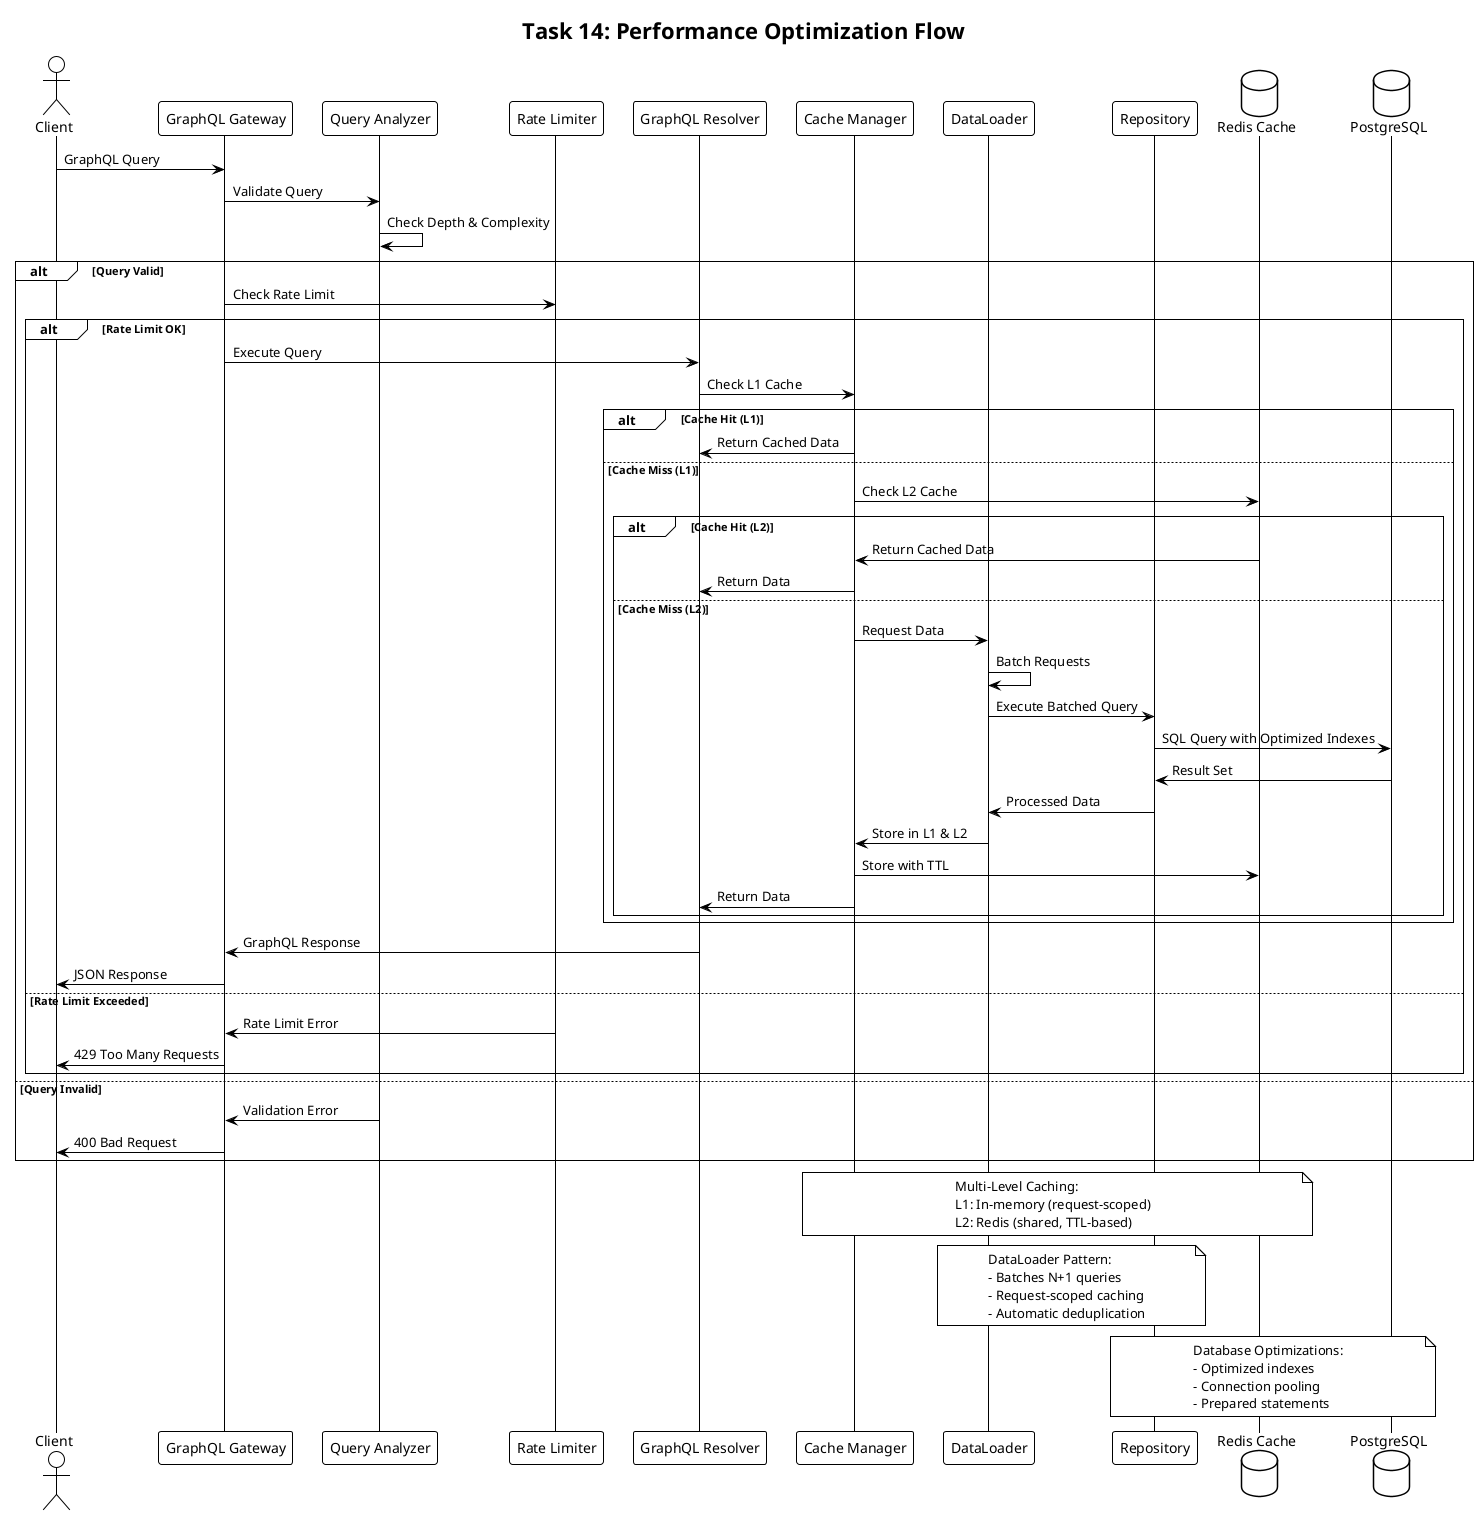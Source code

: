 @startuml Performance_Flow_Diagram
!theme plain
title Task 14: Performance Optimization Flow

actor Client
participant "GraphQL Gateway" as Gateway
participant "Query Analyzer" as Analyzer
participant "Rate Limiter" as RateLimit
participant "GraphQL Resolver" as Resolver
participant "Cache Manager" as Cache
participant "DataLoader" as Loader
participant "Repository" as Repo
database "Redis Cache" as Redis
database "PostgreSQL" as DB

Client -> Gateway: GraphQL Query
Gateway -> Analyzer: Validate Query
Analyzer -> Analyzer: Check Depth & Complexity

alt Query Valid
    Gateway -> RateLimit: Check Rate Limit
    alt Rate Limit OK
        Gateway -> Resolver: Execute Query
        Resolver -> Cache: Check L1 Cache
        
        alt Cache Hit (L1)
            Cache -> Resolver: Return Cached Data
        else Cache Miss (L1)
            Cache -> Redis: Check L2 Cache
            alt Cache Hit (L2)
                Redis -> Cache: Return Cached Data
                Cache -> Resolver: Return Data
            else Cache Miss (L2)
                Cache -> Loader: Request Data
                Loader -> Loader: Batch Requests
                Loader -> Repo: Execute Batched Query
                Repo -> DB: SQL Query with Optimized Indexes
                DB -> Repo: Result Set
                Repo -> Loader: Processed Data
                Loader -> Cache: Store in L1 & L2
                Cache -> Redis: Store with TTL
                Cache -> Resolver: Return Data
            end
        end
        
        Resolver -> Gateway: GraphQL Response
        Gateway -> Client: JSON Response
        
    else Rate Limit Exceeded
        RateLimit -> Gateway: Rate Limit Error
        Gateway -> Client: 429 Too Many Requests
    end
    
else Query Invalid
    Analyzer -> Gateway: Validation Error
    Gateway -> Client: 400 Bad Request
end

note over Cache, Redis
    Multi-Level Caching:
    L1: In-memory (request-scoped)
    L2: Redis (shared, TTL-based)
end note

note over Loader, Repo
    DataLoader Pattern:
    - Batches N+1 queries
    - Request-scoped caching
    - Automatic deduplication
end note

note over Repo, DB
    Database Optimizations:
    - Optimized indexes
    - Connection pooling
    - Prepared statements
end note

@enduml